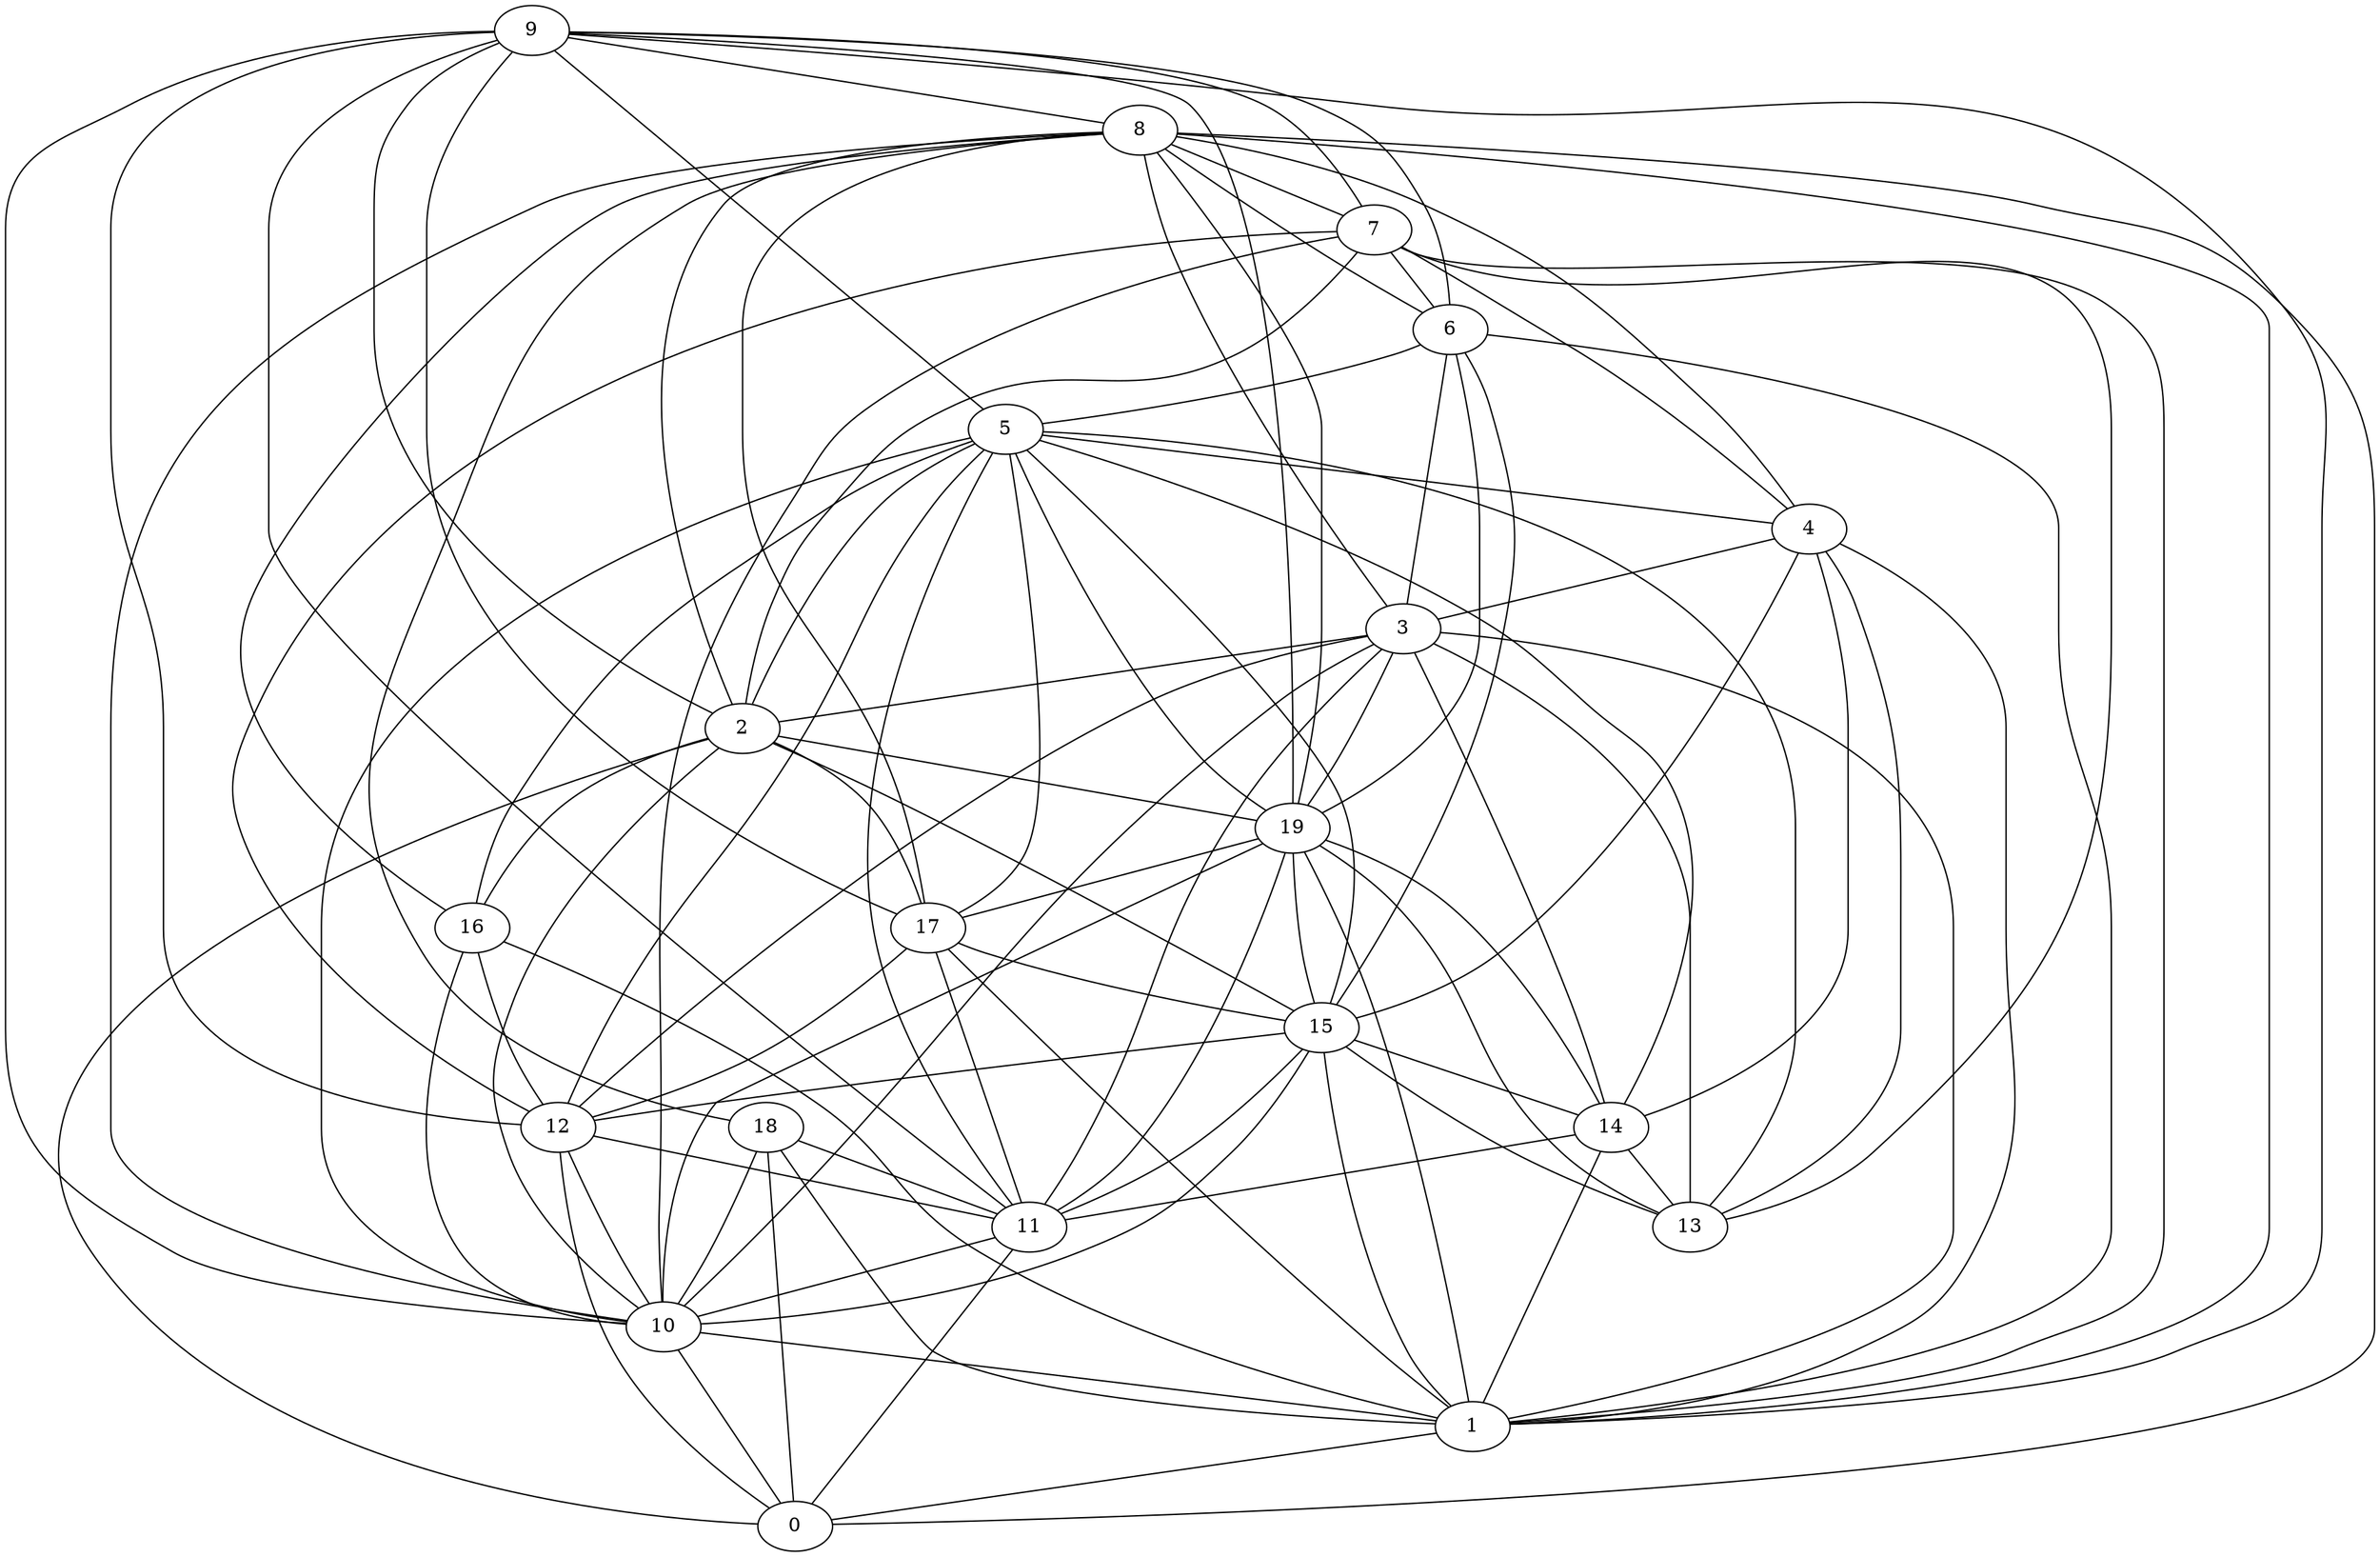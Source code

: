 digraph GG_graph {

subgraph G_graph {
edge [color = black]
"3" -> "14" [dir = none]
"3" -> "12" [dir = none]
"3" -> "13" [dir = none]
"16" -> "12" [dir = none]
"5" -> "19" [dir = none]
"5" -> "2" [dir = none]
"5" -> "16" [dir = none]
"5" -> "13" [dir = none]
"5" -> "10" [dir = none]
"5" -> "14" [dir = none]
"4" -> "13" [dir = none]
"4" -> "15" [dir = none]
"4" -> "14" [dir = none]
"4" -> "1" [dir = none]
"4" -> "3" [dir = none]
"8" -> "16" [dir = none]
"8" -> "4" [dir = none]
"8" -> "10" [dir = none]
"8" -> "0" [dir = none]
"8" -> "1" [dir = none]
"8" -> "17" [dir = none]
"6" -> "15" [dir = none]
"6" -> "3" [dir = none]
"6" -> "5" [dir = none]
"19" -> "11" [dir = none]
"19" -> "13" [dir = none]
"19" -> "17" [dir = none]
"19" -> "15" [dir = none]
"19" -> "14" [dir = none]
"2" -> "17" [dir = none]
"2" -> "0" [dir = none]
"2" -> "15" [dir = none]
"2" -> "19" [dir = none]
"17" -> "15" [dir = none]
"7" -> "1" [dir = none]
"7" -> "13" [dir = none]
"7" -> "2" [dir = none]
"15" -> "11" [dir = none]
"15" -> "14" [dir = none]
"10" -> "0" [dir = none]
"9" -> "7" [dir = none]
"9" -> "10" [dir = none]
"9" -> "6" [dir = none]
"9" -> "2" [dir = none]
"9" -> "5" [dir = none]
"9" -> "1" [dir = none]
"9" -> "8" [dir = none]
"9" -> "11" [dir = none]
"1" -> "0" [dir = none]
"18" -> "11" [dir = none]
"18" -> "0" [dir = none]
"18" -> "10" [dir = none]
"11" -> "10" [dir = none]
"11" -> "0" [dir = none]
"12" -> "10" [dir = none]
"12" -> "0" [dir = none]
"12" -> "11" [dir = none]
"5" -> "12" [dir = none]
"17" -> "11" [dir = none]
"14" -> "11" [dir = none]
"19" -> "1" [dir = none]
"3" -> "11" [dir = none]
"15" -> "1" [dir = none]
"8" -> "3" [dir = none]
"2" -> "10" [dir = none]
"15" -> "13" [dir = none]
"9" -> "19" [dir = none]
"3" -> "19" [dir = none]
"3" -> "2" [dir = none]
"7" -> "6" [dir = none]
"2" -> "16" [dir = none]
"8" -> "2" [dir = none]
"5" -> "4" [dir = none]
"19" -> "10" [dir = none]
"7" -> "10" [dir = none]
"7" -> "4" [dir = none]
"10" -> "1" [dir = none]
"14" -> "1" [dir = none]
"14" -> "13" [dir = none]
"9" -> "17" [dir = none]
"3" -> "10" [dir = none]
"6" -> "1" [dir = none]
"9" -> "12" [dir = none]
"5" -> "15" [dir = none]
"8" -> "19" [dir = none]
"15" -> "10" [dir = none]
"8" -> "18" [dir = none]
"17" -> "1" [dir = none]
"16" -> "1" [dir = none]
"5" -> "11" [dir = none]
"16" -> "10" [dir = none]
"5" -> "17" [dir = none]
"18" -> "1" [dir = none]
"8" -> "6" [dir = none]
"17" -> "12" [dir = none]
"15" -> "12" [dir = none]
"3" -> "1" [dir = none]
"7" -> "12" [dir = none]
"6" -> "19" [dir = none]
"8" -> "7" [dir = none]
}

}
